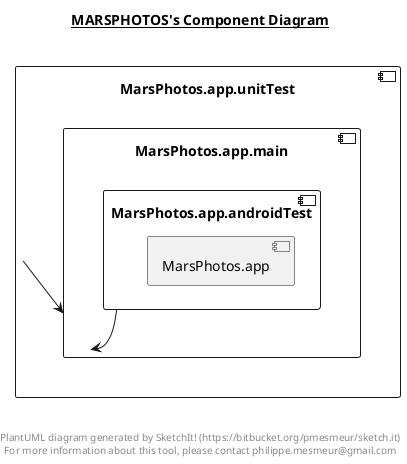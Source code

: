 @startuml

title __MARSPHOTOS's Component Diagram__\n

  component "MarsPhotos.app.unitTest" {
        [MarsPhotos.app.main]
    component "MarsPhotos.app.main" {
          [MarsPhotos.app.androidTest]
      component "MarsPhotos.app.androidTest" {
            [MarsPhotos.app]
      }


    }


  }


  [MarsPhotos.app.androidTest] --> [MarsPhotos.app.main]
  [MarsPhotos.app.unitTest] --> [MarsPhotos.app.main]


right footer


PlantUML diagram generated by SketchIt! (https://bitbucket.org/pmesmeur/sketch.it)
For more information about this tool, please contact philippe.mesmeur@gmail.com
endfooter

@enduml
